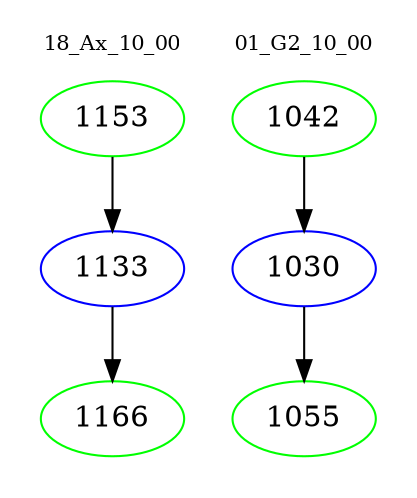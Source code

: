 digraph{
subgraph cluster_0 {
color = white
label = "18_Ax_10_00";
fontsize=10;
T0_1153 [label="1153", color="green"]
T0_1153 -> T0_1133 [color="black"]
T0_1133 [label="1133", color="blue"]
T0_1133 -> T0_1166 [color="black"]
T0_1166 [label="1166", color="green"]
}
subgraph cluster_1 {
color = white
label = "01_G2_10_00";
fontsize=10;
T1_1042 [label="1042", color="green"]
T1_1042 -> T1_1030 [color="black"]
T1_1030 [label="1030", color="blue"]
T1_1030 -> T1_1055 [color="black"]
T1_1055 [label="1055", color="green"]
}
}
